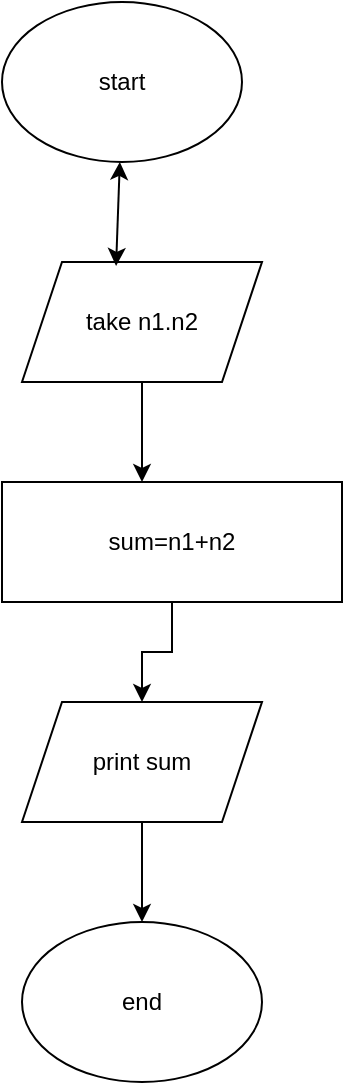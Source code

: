 <mxfile version="20.8.16" type="github"><diagram id="C5RBs43oDa-KdzZeNtuy" name="Page-1"><mxGraphModel dx="1434" dy="788" grid="1" gridSize="10" guides="1" tooltips="1" connect="1" arrows="1" fold="1" page="1" pageScale="1" pageWidth="827" pageHeight="1169" math="0" shadow="0"><root><mxCell id="WIyWlLk6GJQsqaUBKTNV-0"/><mxCell id="WIyWlLk6GJQsqaUBKTNV-1" parent="WIyWlLk6GJQsqaUBKTNV-0"/><mxCell id="ztObM6q9wjSEbquyYQ3i-0" value="start" style="ellipse;whiteSpace=wrap;html=1;" parent="WIyWlLk6GJQsqaUBKTNV-1" vertex="1"><mxGeometry x="320" y="50" width="120" height="80" as="geometry"/></mxCell><mxCell id="ztObM6q9wjSEbquyYQ3i-8" value="" style="edgeStyle=orthogonalEdgeStyle;rounded=0;orthogonalLoop=1;jettySize=auto;html=1;" parent="WIyWlLk6GJQsqaUBKTNV-1" source="ztObM6q9wjSEbquyYQ3i-1" edge="1"><mxGeometry relative="1" as="geometry"><mxPoint x="390" y="290" as="targetPoint"/></mxGeometry></mxCell><mxCell id="ztObM6q9wjSEbquyYQ3i-1" value="take n1.n2" style="shape=parallelogram;perimeter=parallelogramPerimeter;whiteSpace=wrap;html=1;fixedSize=1;" parent="WIyWlLk6GJQsqaUBKTNV-1" vertex="1"><mxGeometry x="330" y="180" width="120" height="60" as="geometry"/></mxCell><mxCell id="ztObM6q9wjSEbquyYQ3i-10" value="" style="edgeStyle=orthogonalEdgeStyle;rounded=0;orthogonalLoop=1;jettySize=auto;html=1;" parent="WIyWlLk6GJQsqaUBKTNV-1" source="ztObM6q9wjSEbquyYQ3i-3" target="ztObM6q9wjSEbquyYQ3i-4" edge="1"><mxGeometry relative="1" as="geometry"/></mxCell><mxCell id="ztObM6q9wjSEbquyYQ3i-3" value="sum=n1+n2" style="rounded=0;whiteSpace=wrap;html=1;" parent="WIyWlLk6GJQsqaUBKTNV-1" vertex="1"><mxGeometry x="320" y="290" width="170" height="60" as="geometry"/></mxCell><mxCell id="ztObM6q9wjSEbquyYQ3i-11" value="" style="edgeStyle=orthogonalEdgeStyle;rounded=0;orthogonalLoop=1;jettySize=auto;html=1;" parent="WIyWlLk6GJQsqaUBKTNV-1" source="ztObM6q9wjSEbquyYQ3i-4" target="ztObM6q9wjSEbquyYQ3i-5" edge="1"><mxGeometry relative="1" as="geometry"/></mxCell><mxCell id="ztObM6q9wjSEbquyYQ3i-4" value="print sum" style="shape=parallelogram;perimeter=parallelogramPerimeter;whiteSpace=wrap;html=1;fixedSize=1;" parent="WIyWlLk6GJQsqaUBKTNV-1" vertex="1"><mxGeometry x="330" y="400" width="120" height="60" as="geometry"/></mxCell><mxCell id="ztObM6q9wjSEbquyYQ3i-5" value="end" style="ellipse;whiteSpace=wrap;html=1;" parent="WIyWlLk6GJQsqaUBKTNV-1" vertex="1"><mxGeometry x="330" y="510" width="120" height="80" as="geometry"/></mxCell><mxCell id="ztObM6q9wjSEbquyYQ3i-7" value="" style="endArrow=classic;startArrow=classic;html=1;rounded=0;exitX=0.392;exitY=0.033;exitDx=0;exitDy=0;exitPerimeter=0;" parent="WIyWlLk6GJQsqaUBKTNV-1" source="ztObM6q9wjSEbquyYQ3i-1" target="ztObM6q9wjSEbquyYQ3i-0" edge="1"><mxGeometry width="50" height="50" relative="1" as="geometry"><mxPoint x="390" y="430" as="sourcePoint"/><mxPoint x="440" y="380" as="targetPoint"/></mxGeometry></mxCell></root></mxGraphModel></diagram></mxfile>
